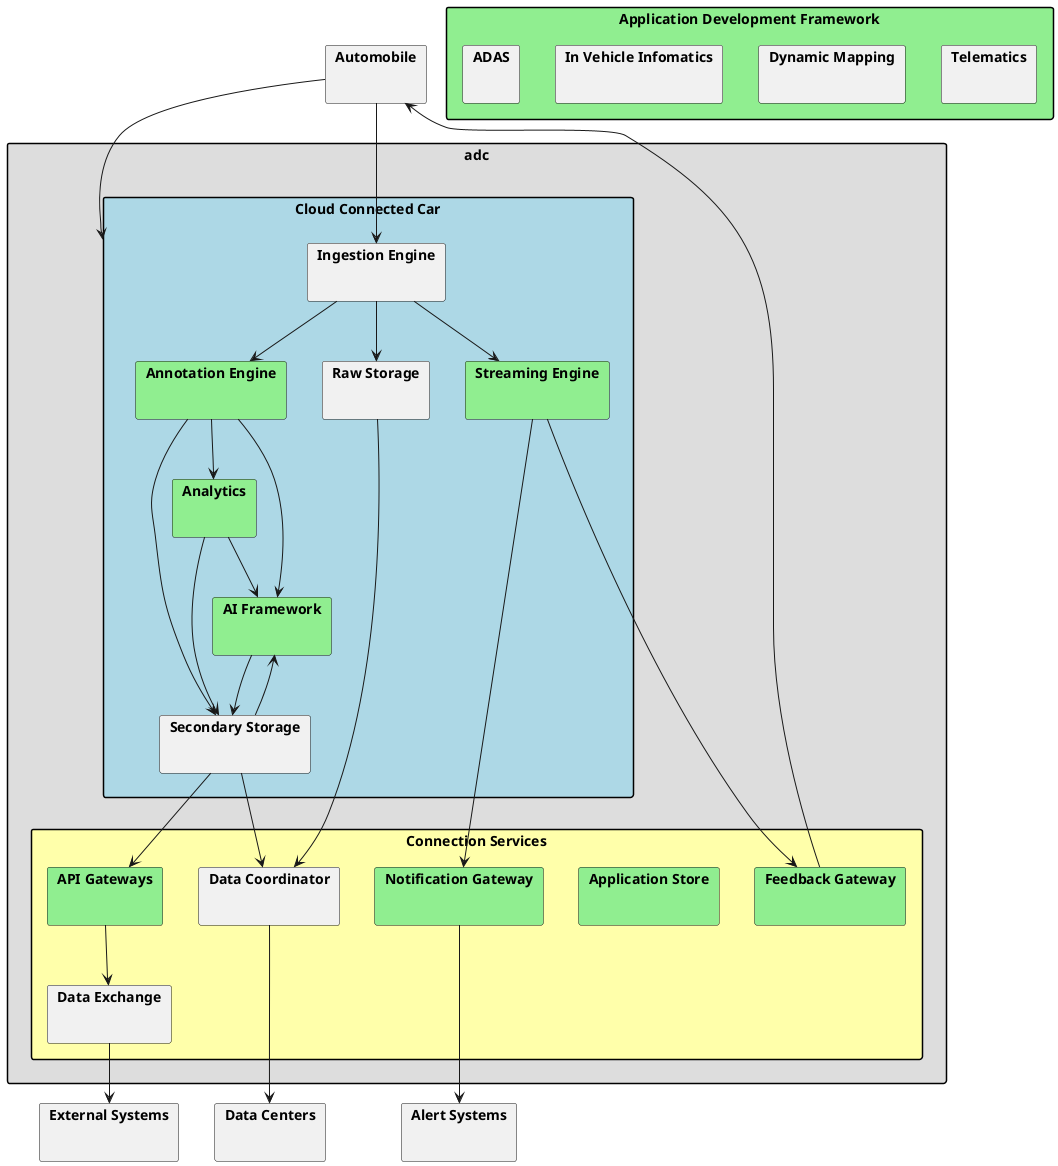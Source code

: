 @startuml

skinparam packageStyle rect
skinparam interface {
  backgroundColor black
}
package "Application Development Framework" #lightgreen {
  package "Telematics" {}
  package "Dynamic Mapping" {}
  package "In Vehicle Infomatics" {}
  package "ADAS" {}

}

top to bottom direction
package adc  #dddddd {
    package "Cloud Connected Car" #lightblue {
      package "Ingestion Engine" { }
      package "Annotation Engine" #lightgreen { }
      package "Streaming Engine" #lightgreen { }
      package "AI Framework" #lightgreen { }
      package "Raw Storage" { }
      package "Secondary Storage" { }
      package "Analytics" #lightgreen { }
    }


    package "Connection Services" #ffffaa {
      package "Notification Gateway" #lightgreen { }
      package "Application Store" #lightgreen { }
      package "API Gateways" #lightgreen { }
      package "Data Coordinator" { }
      package "Feedback Gateway" #lightgreen { }
      package "Data Exchange" { }
    }
}

package "Alert Systems" { }
package "External Systems" { }
package "Data Centers" { }
package "Automobile" { }

"Automobile" --> "Cloud Connected Car"
"Data Coordinator" ---> "Data Centers"
"Data Exchange" --> "External Systems"
"Notification Gateway" ---> "Alert Systems"
"Automobile" --> "Ingestion Engine"
"Ingestion Engine" --> "Streaming Engine"
"Streaming Engine" --> "Notification Gateway"
"Streaming Engine" --> "Feedback Gateway"
"Feedback Gateway" --> "Automobile"
"Ingestion Engine" --> "Annotation Engine"
"Annotation Engine" --> "Secondary Storage"
"Annotation Engine" --> "Analytics"
"Annotation Engine" --> "AI Framework"
"Secondary Storage" --> "AI Framework"
"AI Framework" --> "Secondary Storage"
"Ingestion Engine" --> "Raw Storage"
"API Gateways" --> "Data Exchange"
"Secondary Storage" --> "API Gateways"
"Raw Storage" --> "Data Coordinator"
"Secondary Storage" --> "Data Coordinator"
"Analytics" --> "Secondary Storage"
"Analytics" --> "AI Framework"

@enduml

